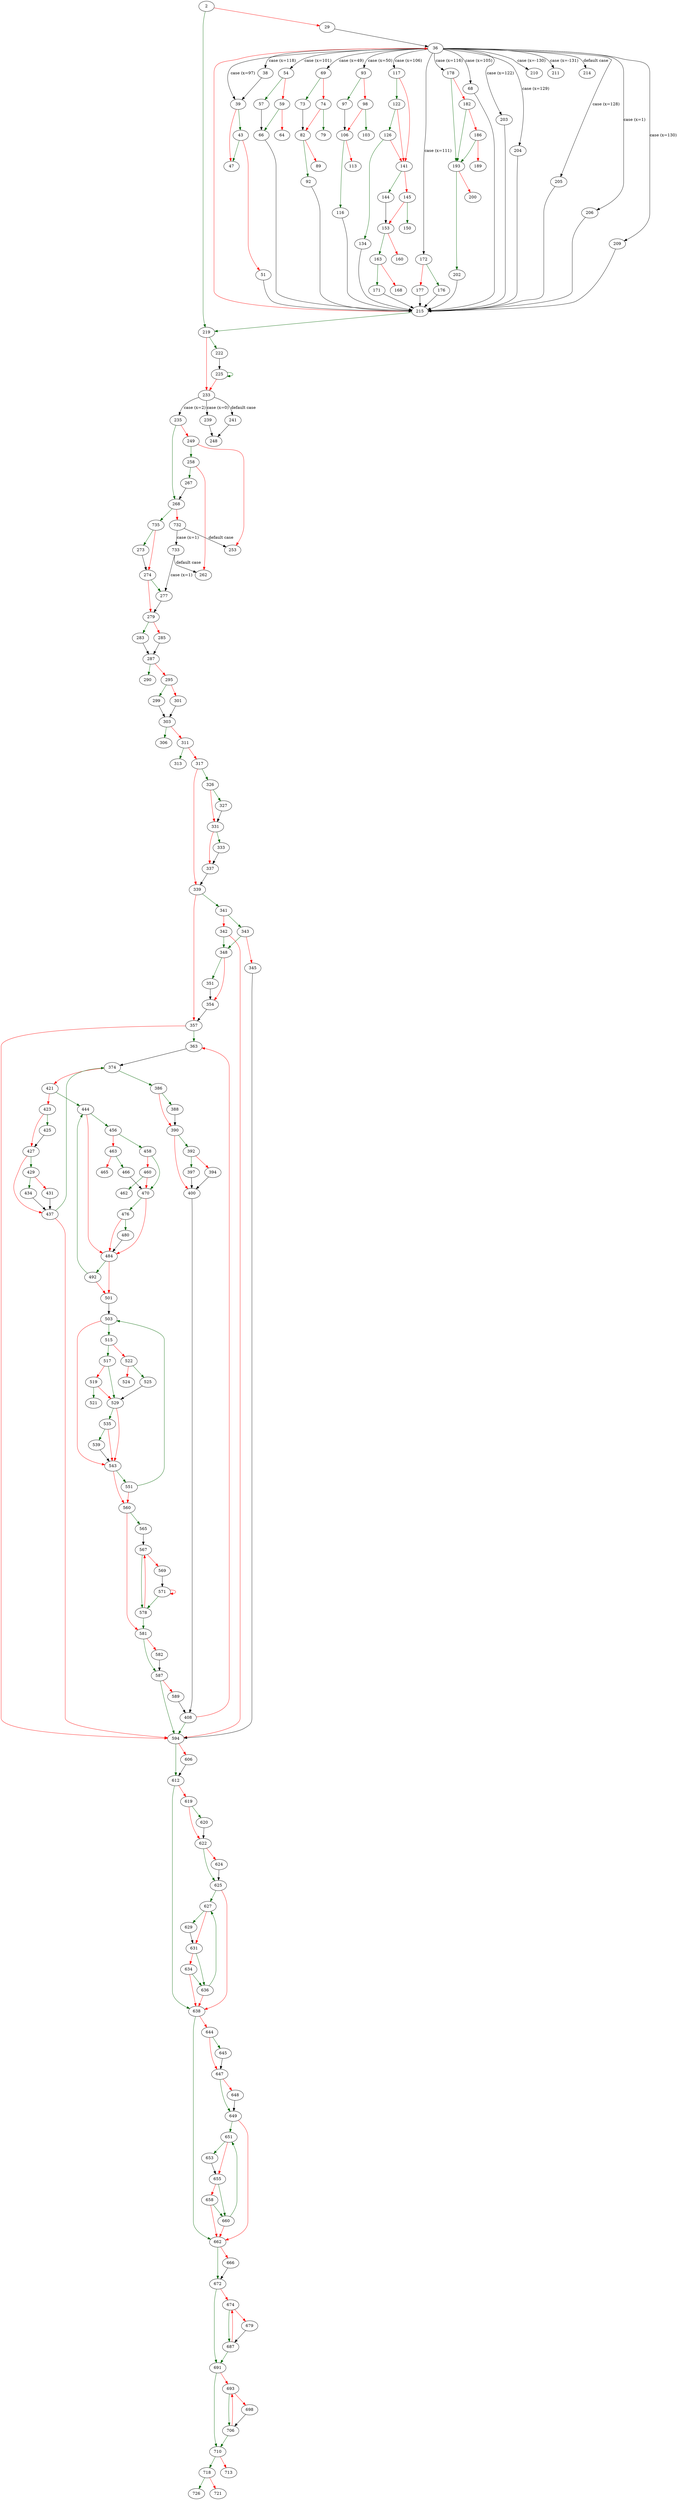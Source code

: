 strict digraph "main" {
	// Node definitions.
	2 [entry=true];
	219;
	29;
	36;
	38;
	39;
	54;
	68;
	69;
	93;
	117;
	172;
	178;
	203;
	204;
	205;
	206;
	209;
	210;
	211;
	214;
	43;
	47;
	51;
	215;
	57;
	59;
	66;
	64;
	73;
	74;
	82;
	79;
	92;
	89;
	97;
	98;
	106;
	103;
	116;
	113;
	122;
	141;
	126;
	134;
	144;
	145;
	153;
	150;
	163;
	160;
	171;
	168;
	176;
	177;
	193;
	182;
	186;
	189;
	202;
	200;
	222;
	233;
	225;
	235;
	239;
	241;
	268;
	249;
	248;
	258;
	253;
	267;
	262;
	735;
	732;
	273;
	274;
	277;
	279;
	283;
	285;
	287;
	290;
	295;
	299;
	301;
	303;
	306;
	311;
	313;
	317;
	326;
	339;
	327;
	331;
	333;
	337;
	341;
	357;
	343;
	342;
	348;
	594;
	345;
	351;
	354;
	363;
	374;
	386;
	421;
	388;
	390;
	392;
	400;
	397;
	394;
	408;
	444;
	423;
	425;
	427;
	429;
	437;
	434;
	431;
	456;
	484;
	458;
	463;
	470;
	460;
	462;
	466;
	465;
	476;
	480;
	492;
	501;
	503;
	515;
	543;
	517;
	522;
	529;
	519;
	521;
	525;
	524;
	535;
	539;
	551;
	560;
	565;
	581;
	567;
	578;
	569;
	571;
	587;
	582;
	589;
	612;
	606;
	638;
	619;
	620;
	622;
	625;
	624;
	627;
	629;
	631;
	636;
	634;
	662;
	644;
	645;
	647;
	649;
	648;
	651;
	653;
	655;
	660;
	658;
	672;
	666;
	691;
	674;
	687;
	679;
	710;
	693;
	706;
	698;
	718;
	713;
	726;
	721;
	733;

	// Edge definitions.
	2 -> 219 [
		color=darkgreen
		cond=true
	];
	2 -> 29 [
		color=red
		cond=false
	];
	219 -> 222 [
		color=darkgreen
		cond=true
	];
	219 -> 233 [
		color=red
		cond=false
	];
	29 -> 36;
	36 -> 38 [
		cond="case (x=118)"
		label="case (x=118)"
	];
	36 -> 39 [
		cond="case (x=97)"
		label="case (x=97)"
	];
	36 -> 54 [
		cond="case (x=101)"
		label="case (x=101)"
	];
	36 -> 68 [
		cond="case (x=105)"
		label="case (x=105)"
	];
	36 -> 69 [
		cond="case (x=49)"
		label="case (x=49)"
	];
	36 -> 93 [
		cond="case (x=50)"
		label="case (x=50)"
	];
	36 -> 117 [
		cond="case (x=106)"
		label="case (x=106)"
	];
	36 -> 172 [
		cond="case (x=111)"
		label="case (x=111)"
	];
	36 -> 178 [
		cond="case (x=116)"
		label="case (x=116)"
	];
	36 -> 203 [
		cond="case (x=122)"
		label="case (x=122)"
	];
	36 -> 204 [
		cond="case (x=129)"
		label="case (x=129)"
	];
	36 -> 205 [
		cond="case (x=128)"
		label="case (x=128)"
	];
	36 -> 206 [
		cond="case (x=1)"
		label="case (x=1)"
	];
	36 -> 209 [
		cond="case (x=130)"
		label="case (x=130)"
	];
	36 -> 210 [
		cond="case (x=-130)"
		label="case (x=-130)"
	];
	36 -> 211 [
		cond="case (x=-131)"
		label="case (x=-131)"
	];
	36 -> 214 [
		cond="default case"
		label="default case"
	];
	38 -> 39;
	39 -> 43 [
		color=darkgreen
		cond=true
	];
	39 -> 47 [
		color=red
		cond=false
	];
	54 -> 57 [
		color=darkgreen
		cond=true
	];
	54 -> 59 [
		color=red
		cond=false
	];
	68 -> 215;
	69 -> 73 [
		color=darkgreen
		cond=true
	];
	69 -> 74 [
		color=red
		cond=false
	];
	93 -> 97 [
		color=darkgreen
		cond=true
	];
	93 -> 98 [
		color=red
		cond=false
	];
	117 -> 122 [
		color=darkgreen
		cond=true
	];
	117 -> 141 [
		color=red
		cond=false
	];
	172 -> 176 [
		color=darkgreen
		cond=true
	];
	172 -> 177 [
		color=red
		cond=false
	];
	178 -> 193 [
		color=darkgreen
		cond=true
	];
	178 -> 182 [
		color=red
		cond=false
	];
	203 -> 215;
	204 -> 215;
	205 -> 215;
	206 -> 215;
	209 -> 215;
	43 -> 47 [
		color=darkgreen
		cond=true
	];
	43 -> 51 [
		color=red
		cond=false
	];
	51 -> 215;
	215 -> 219 [
		color=darkgreen
		cond=true
	];
	215 -> 36 [
		color=red
		cond=false
	];
	57 -> 66;
	59 -> 66 [
		color=darkgreen
		cond=true
	];
	59 -> 64 [
		color=red
		cond=false
	];
	66 -> 215;
	73 -> 82;
	74 -> 82 [
		color=red
		cond=false
	];
	74 -> 79 [
		color=darkgreen
		cond=true
	];
	82 -> 92 [
		color=darkgreen
		cond=true
	];
	82 -> 89 [
		color=red
		cond=false
	];
	92 -> 215;
	97 -> 106;
	98 -> 106 [
		color=red
		cond=false
	];
	98 -> 103 [
		color=darkgreen
		cond=true
	];
	106 -> 116 [
		color=darkgreen
		cond=true
	];
	106 -> 113 [
		color=red
		cond=false
	];
	116 -> 215;
	122 -> 141 [
		color=red
		cond=false
	];
	122 -> 126 [
		color=darkgreen
		cond=true
	];
	141 -> 144 [
		color=darkgreen
		cond=true
	];
	141 -> 145 [
		color=red
		cond=false
	];
	126 -> 141 [
		color=red
		cond=false
	];
	126 -> 134 [
		color=darkgreen
		cond=true
	];
	134 -> 215;
	144 -> 153;
	145 -> 153 [
		color=red
		cond=false
	];
	145 -> 150 [
		color=darkgreen
		cond=true
	];
	153 -> 163 [
		color=darkgreen
		cond=true
	];
	153 -> 160 [
		color=red
		cond=false
	];
	163 -> 171 [
		color=darkgreen
		cond=true
	];
	163 -> 168 [
		color=red
		cond=false
	];
	171 -> 215;
	176 -> 215;
	177 -> 215;
	193 -> 202 [
		color=darkgreen
		cond=true
	];
	193 -> 200 [
		color=red
		cond=false
	];
	182 -> 193 [
		color=darkgreen
		cond=true
	];
	182 -> 186 [
		color=red
		cond=false
	];
	186 -> 193 [
		color=darkgreen
		cond=true
	];
	186 -> 189 [
		color=red
		cond=false
	];
	202 -> 215;
	222 -> 225;
	233 -> 235 [
		cond="case (x=2)"
		label="case (x=2)"
	];
	233 -> 239 [
		cond="case (x=0)"
		label="case (x=0)"
	];
	233 -> 241 [
		cond="default case"
		label="default case"
	];
	225 -> 233 [
		color=red
		cond=false
	];
	225 -> 225 [
		color=darkgreen
		cond=true
	];
	235 -> 268 [
		color=darkgreen
		cond=true
	];
	235 -> 249 [
		color=red
		cond=false
	];
	239 -> 248;
	241 -> 248;
	268 -> 735 [
		color=darkgreen
		cond=true
	];
	268 -> 732 [
		color=red
		cond=false
	];
	249 -> 258 [
		color=darkgreen
		cond=true
	];
	249 -> 253 [
		color=red
		cond=false
	];
	258 -> 267 [
		color=darkgreen
		cond=true
	];
	258 -> 262 [
		color=red
		cond=false
	];
	267 -> 268;
	735 -> 273 [
		color=darkgreen
		cond=true
	];
	735 -> 274 [
		color=red
		cond=false
	];
	732 -> 253 [
		cond="default case"
		label="default case"
	];
	732 -> 733 [
		cond="case (x=1)"
		label="case (x=1)"
	];
	273 -> 274;
	274 -> 277 [
		color=darkgreen
		cond=true
	];
	274 -> 279 [
		color=red
		cond=false
	];
	277 -> 279;
	279 -> 283 [
		color=darkgreen
		cond=true
	];
	279 -> 285 [
		color=red
		cond=false
	];
	283 -> 287;
	285 -> 287;
	287 -> 290 [
		color=darkgreen
		cond=true
	];
	287 -> 295 [
		color=red
		cond=false
	];
	295 -> 299 [
		color=darkgreen
		cond=true
	];
	295 -> 301 [
		color=red
		cond=false
	];
	299 -> 303;
	301 -> 303;
	303 -> 306 [
		color=darkgreen
		cond=true
	];
	303 -> 311 [
		color=red
		cond=false
	];
	311 -> 313 [
		color=darkgreen
		cond=true
	];
	311 -> 317 [
		color=red
		cond=false
	];
	317 -> 326 [
		color=darkgreen
		cond=true
	];
	317 -> 339 [
		color=red
		cond=false
	];
	326 -> 327 [
		color=darkgreen
		cond=true
	];
	326 -> 331 [
		color=red
		cond=false
	];
	339 -> 341 [
		color=darkgreen
		cond=true
	];
	339 -> 357 [
		color=red
		cond=false
	];
	327 -> 331;
	331 -> 333 [
		color=darkgreen
		cond=true
	];
	331 -> 337 [
		color=red
		cond=false
	];
	333 -> 337;
	337 -> 339;
	341 -> 343 [
		color=darkgreen
		cond=true
	];
	341 -> 342 [
		color=red
		cond=false
	];
	357 -> 594 [
		color=red
		cond=false
	];
	357 -> 363 [
		color=darkgreen
		cond=true
	];
	343 -> 348 [
		color=darkgreen
		cond=true
	];
	343 -> 345 [
		color=red
		cond=false
	];
	342 -> 348 [
		color=darkgreen
		cond=true
	];
	342 -> 594 [
		color=red
		cond=false
	];
	348 -> 351 [
		color=darkgreen
		cond=true
	];
	348 -> 354 [
		color=red
		cond=false
	];
	594 -> 612 [
		color=darkgreen
		cond=true
	];
	594 -> 606 [
		color=red
		cond=false
	];
	345 -> 594;
	351 -> 354;
	354 -> 357;
	363 -> 374;
	374 -> 386 [
		color=darkgreen
		cond=true
	];
	374 -> 421 [
		color=red
		cond=false
	];
	386 -> 388 [
		color=darkgreen
		cond=true
	];
	386 -> 390 [
		color=red
		cond=false
	];
	421 -> 444 [
		color=darkgreen
		cond=true
	];
	421 -> 423 [
		color=red
		cond=false
	];
	388 -> 390;
	390 -> 392 [
		color=darkgreen
		cond=true
	];
	390 -> 400 [
		color=red
		cond=false
	];
	392 -> 397 [
		color=darkgreen
		cond=true
	];
	392 -> 394 [
		color=red
		cond=false
	];
	400 -> 408;
	397 -> 400;
	394 -> 400;
	408 -> 594 [
		color=darkgreen
		cond=true
	];
	408 -> 363 [
		color=red
		cond=false
	];
	444 -> 456 [
		color=darkgreen
		cond=true
	];
	444 -> 484 [
		color=red
		cond=false
	];
	423 -> 425 [
		color=darkgreen
		cond=true
	];
	423 -> 427 [
		color=red
		cond=false
	];
	425 -> 427;
	427 -> 429 [
		color=darkgreen
		cond=true
	];
	427 -> 437 [
		color=red
		cond=false
	];
	429 -> 434 [
		color=darkgreen
		cond=true
	];
	429 -> 431 [
		color=red
		cond=false
	];
	437 -> 594 [
		color=red
		cond=false
	];
	437 -> 374 [
		color=darkgreen
		cond=true
	];
	434 -> 437;
	431 -> 437;
	456 -> 458 [
		color=darkgreen
		cond=true
	];
	456 -> 463 [
		color=red
		cond=false
	];
	484 -> 492 [
		color=darkgreen
		cond=true
	];
	484 -> 501 [
		color=red
		cond=false
	];
	458 -> 470 [
		color=darkgreen
		cond=true
	];
	458 -> 460 [
		color=red
		cond=false
	];
	463 -> 466 [
		color=darkgreen
		cond=true
	];
	463 -> 465 [
		color=red
		cond=false
	];
	470 -> 484 [
		color=red
		cond=false
	];
	470 -> 476 [
		color=darkgreen
		cond=true
	];
	460 -> 470 [
		color=red
		cond=false
	];
	460 -> 462 [
		color=darkgreen
		cond=true
	];
	466 -> 470;
	476 -> 484 [
		color=red
		cond=false
	];
	476 -> 480 [
		color=darkgreen
		cond=true
	];
	480 -> 484;
	492 -> 444 [
		color=darkgreen
		cond=true
	];
	492 -> 501 [
		color=red
		cond=false
	];
	501 -> 503;
	503 -> 515 [
		color=darkgreen
		cond=true
	];
	503 -> 543 [
		color=red
		cond=false
	];
	515 -> 517 [
		color=darkgreen
		cond=true
	];
	515 -> 522 [
		color=red
		cond=false
	];
	543 -> 551 [
		color=darkgreen
		cond=true
	];
	543 -> 560 [
		color=red
		cond=false
	];
	517 -> 529 [
		color=darkgreen
		cond=true
	];
	517 -> 519 [
		color=red
		cond=false
	];
	522 -> 525 [
		color=darkgreen
		cond=true
	];
	522 -> 524 [
		color=red
		cond=false
	];
	529 -> 543 [
		color=red
		cond=false
	];
	529 -> 535 [
		color=darkgreen
		cond=true
	];
	519 -> 529 [
		color=red
		cond=false
	];
	519 -> 521 [
		color=darkgreen
		cond=true
	];
	525 -> 529;
	535 -> 543 [
		color=red
		cond=false
	];
	535 -> 539 [
		color=darkgreen
		cond=true
	];
	539 -> 543;
	551 -> 503 [
		color=darkgreen
		cond=true
	];
	551 -> 560 [
		color=red
		cond=false
	];
	560 -> 565 [
		color=darkgreen
		cond=true
	];
	560 -> 581 [
		color=red
		cond=false
	];
	565 -> 567;
	581 -> 587 [
		color=darkgreen
		cond=true
	];
	581 -> 582 [
		color=red
		cond=false
	];
	567 -> 578 [
		color=darkgreen
		cond=true
	];
	567 -> 569 [
		color=red
		cond=false
	];
	578 -> 581 [
		color=darkgreen
		cond=true
	];
	578 -> 567 [
		color=red
		cond=false
	];
	569 -> 571;
	571 -> 578 [
		color=darkgreen
		cond=true
	];
	571 -> 571 [
		color=red
		cond=false
	];
	587 -> 594 [
		color=darkgreen
		cond=true
	];
	587 -> 589 [
		color=red
		cond=false
	];
	582 -> 587;
	589 -> 408;
	612 -> 638 [
		color=darkgreen
		cond=true
	];
	612 -> 619 [
		color=red
		cond=false
	];
	606 -> 612;
	638 -> 662 [
		color=darkgreen
		cond=true
	];
	638 -> 644 [
		color=red
		cond=false
	];
	619 -> 620 [
		color=darkgreen
		cond=true
	];
	619 -> 622 [
		color=red
		cond=false
	];
	620 -> 622;
	622 -> 625 [
		color=darkgreen
		cond=true
	];
	622 -> 624 [
		color=red
		cond=false
	];
	625 -> 638 [
		color=red
		cond=false
	];
	625 -> 627 [
		color=darkgreen
		cond=true
	];
	624 -> 625;
	627 -> 629 [
		color=darkgreen
		cond=true
	];
	627 -> 631 [
		color=red
		cond=false
	];
	629 -> 631;
	631 -> 636 [
		color=darkgreen
		cond=true
	];
	631 -> 634 [
		color=red
		cond=false
	];
	636 -> 638 [
		color=red
		cond=false
	];
	636 -> 627 [
		color=darkgreen
		cond=true
	];
	634 -> 638 [
		color=red
		cond=false
	];
	634 -> 636 [
		color=darkgreen
		cond=true
	];
	662 -> 672 [
		color=darkgreen
		cond=true
	];
	662 -> 666 [
		color=red
		cond=false
	];
	644 -> 645 [
		color=darkgreen
		cond=true
	];
	644 -> 647 [
		color=red
		cond=false
	];
	645 -> 647;
	647 -> 649 [
		color=darkgreen
		cond=true
	];
	647 -> 648 [
		color=red
		cond=false
	];
	649 -> 662 [
		color=red
		cond=false
	];
	649 -> 651 [
		color=darkgreen
		cond=true
	];
	648 -> 649;
	651 -> 653 [
		color=darkgreen
		cond=true
	];
	651 -> 655 [
		color=red
		cond=false
	];
	653 -> 655;
	655 -> 660 [
		color=darkgreen
		cond=true
	];
	655 -> 658 [
		color=red
		cond=false
	];
	660 -> 662 [
		color=red
		cond=false
	];
	660 -> 651 [
		color=darkgreen
		cond=true
	];
	658 -> 662 [
		color=red
		cond=false
	];
	658 -> 660 [
		color=darkgreen
		cond=true
	];
	672 -> 691 [
		color=darkgreen
		cond=true
	];
	672 -> 674 [
		color=red
		cond=false
	];
	666 -> 672;
	691 -> 710 [
		color=darkgreen
		cond=true
	];
	691 -> 693 [
		color=red
		cond=false
	];
	674 -> 687 [
		color=darkgreen
		cond=true
	];
	674 -> 679 [
		color=red
		cond=false
	];
	687 -> 691 [
		color=darkgreen
		cond=true
	];
	687 -> 674 [
		color=red
		cond=false
	];
	679 -> 687;
	710 -> 718 [
		color=darkgreen
		cond=true
	];
	710 -> 713 [
		color=red
		cond=false
	];
	693 -> 706 [
		color=darkgreen
		cond=true
	];
	693 -> 698 [
		color=red
		cond=false
	];
	706 -> 710 [
		color=darkgreen
		cond=true
	];
	706 -> 693 [
		color=red
		cond=false
	];
	698 -> 706;
	718 -> 726 [
		color=darkgreen
		cond=true
	];
	718 -> 721 [
		color=red
		cond=false
	];
	733 -> 262 [
		cond="default case"
		label="default case"
	];
	733 -> 277 [
		cond="case (x=1)"
		label="case (x=1)"
	];
}
